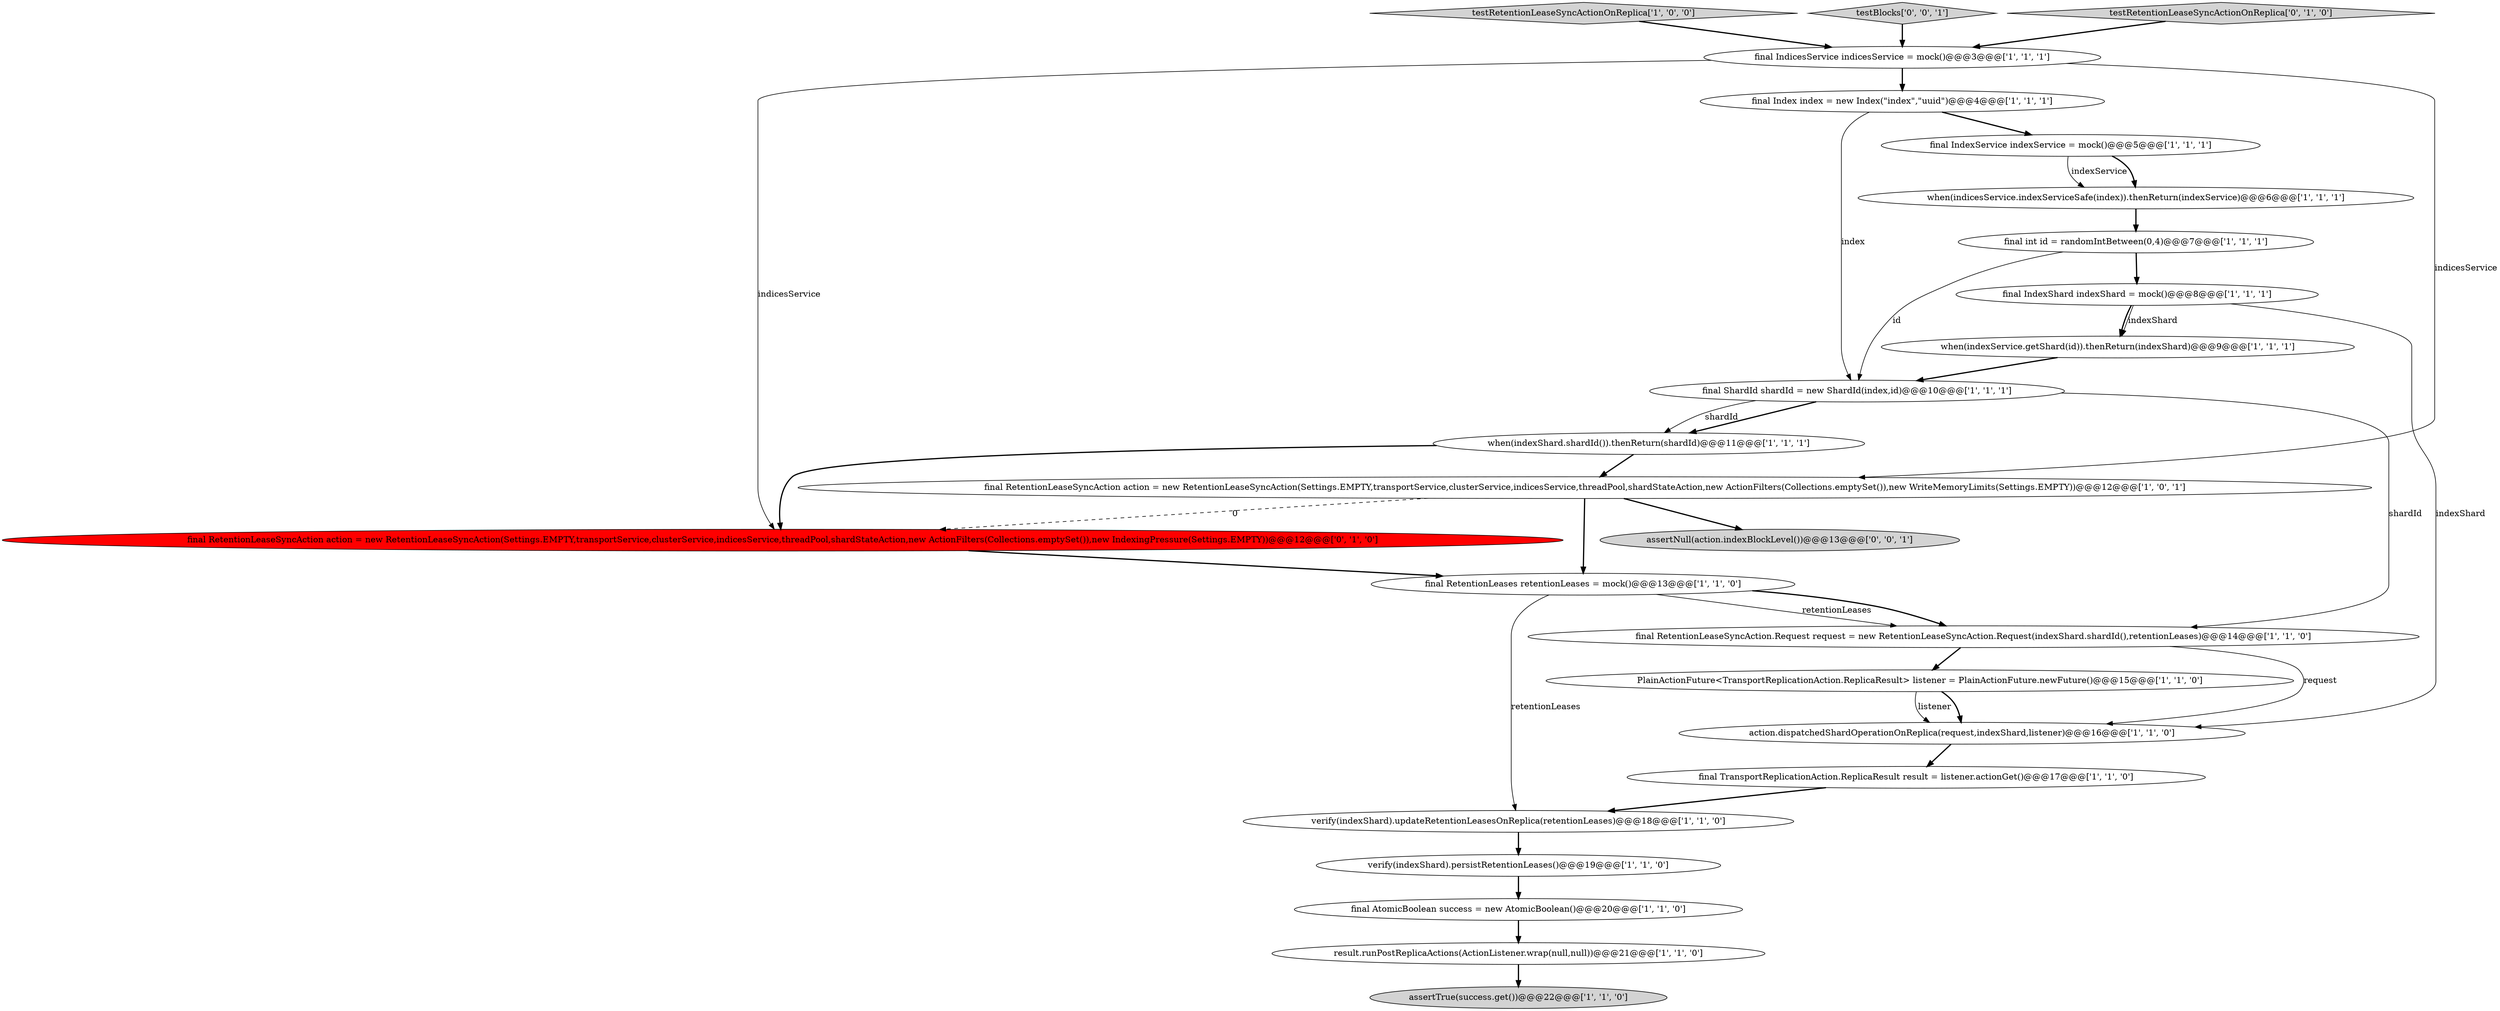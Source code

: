 digraph {
1 [style = filled, label = "when(indexShard.shardId()).thenReturn(shardId)@@@11@@@['1', '1', '1']", fillcolor = white, shape = ellipse image = "AAA0AAABBB1BBB"];
24 [style = filled, label = "assertNull(action.indexBlockLevel())@@@13@@@['0', '0', '1']", fillcolor = lightgray, shape = ellipse image = "AAA0AAABBB3BBB"];
16 [style = filled, label = "final RetentionLeases retentionLeases = mock()@@@13@@@['1', '1', '0']", fillcolor = white, shape = ellipse image = "AAA0AAABBB1BBB"];
12 [style = filled, label = "final Index index = new Index(\"index\",\"uuid\")@@@4@@@['1', '1', '1']", fillcolor = white, shape = ellipse image = "AAA0AAABBB1BBB"];
11 [style = filled, label = "assertTrue(success.get())@@@22@@@['1', '1', '0']", fillcolor = lightgray, shape = ellipse image = "AAA0AAABBB1BBB"];
20 [style = filled, label = "PlainActionFuture<TransportReplicationAction.ReplicaResult> listener = PlainActionFuture.newFuture()@@@15@@@['1', '1', '0']", fillcolor = white, shape = ellipse image = "AAA0AAABBB1BBB"];
19 [style = filled, label = "final RetentionLeaseSyncAction.Request request = new RetentionLeaseSyncAction.Request(indexShard.shardId(),retentionLeases)@@@14@@@['1', '1', '0']", fillcolor = white, shape = ellipse image = "AAA0AAABBB1BBB"];
14 [style = filled, label = "final ShardId shardId = new ShardId(index,id)@@@10@@@['1', '1', '1']", fillcolor = white, shape = ellipse image = "AAA0AAABBB1BBB"];
2 [style = filled, label = "verify(indexShard).persistRetentionLeases()@@@19@@@['1', '1', '0']", fillcolor = white, shape = ellipse image = "AAA0AAABBB1BBB"];
3 [style = filled, label = "final IndexService indexService = mock()@@@5@@@['1', '1', '1']", fillcolor = white, shape = ellipse image = "AAA0AAABBB1BBB"];
21 [style = filled, label = "final RetentionLeaseSyncAction action = new RetentionLeaseSyncAction(Settings.EMPTY,transportService,clusterService,indicesService,threadPool,shardStateAction,new ActionFilters(Collections.emptySet()),new IndexingPressure(Settings.EMPTY))@@@12@@@['0', '1', '0']", fillcolor = red, shape = ellipse image = "AAA1AAABBB2BBB"];
5 [style = filled, label = "result.runPostReplicaActions(ActionListener.wrap(null,null))@@@21@@@['1', '1', '0']", fillcolor = white, shape = ellipse image = "AAA0AAABBB1BBB"];
6 [style = filled, label = "action.dispatchedShardOperationOnReplica(request,indexShard,listener)@@@16@@@['1', '1', '0']", fillcolor = white, shape = ellipse image = "AAA0AAABBB1BBB"];
8 [style = filled, label = "when(indicesService.indexServiceSafe(index)).thenReturn(indexService)@@@6@@@['1', '1', '1']", fillcolor = white, shape = ellipse image = "AAA0AAABBB1BBB"];
4 [style = filled, label = "final IndexShard indexShard = mock()@@@8@@@['1', '1', '1']", fillcolor = white, shape = ellipse image = "AAA0AAABBB1BBB"];
0 [style = filled, label = "final RetentionLeaseSyncAction action = new RetentionLeaseSyncAction(Settings.EMPTY,transportService,clusterService,indicesService,threadPool,shardStateAction,new ActionFilters(Collections.emptySet()),new WriteMemoryLimits(Settings.EMPTY))@@@12@@@['1', '0', '1']", fillcolor = white, shape = ellipse image = "AAA0AAABBB1BBB"];
13 [style = filled, label = "final int id = randomIntBetween(0,4)@@@7@@@['1', '1', '1']", fillcolor = white, shape = ellipse image = "AAA0AAABBB1BBB"];
9 [style = filled, label = "testRetentionLeaseSyncActionOnReplica['1', '0', '0']", fillcolor = lightgray, shape = diamond image = "AAA0AAABBB1BBB"];
17 [style = filled, label = "when(indexService.getShard(id)).thenReturn(indexShard)@@@9@@@['1', '1', '1']", fillcolor = white, shape = ellipse image = "AAA0AAABBB1BBB"];
18 [style = filled, label = "verify(indexShard).updateRetentionLeasesOnReplica(retentionLeases)@@@18@@@['1', '1', '0']", fillcolor = white, shape = ellipse image = "AAA0AAABBB1BBB"];
7 [style = filled, label = "final IndicesService indicesService = mock()@@@3@@@['1', '1', '1']", fillcolor = white, shape = ellipse image = "AAA0AAABBB1BBB"];
23 [style = filled, label = "testBlocks['0', '0', '1']", fillcolor = lightgray, shape = diamond image = "AAA0AAABBB3BBB"];
15 [style = filled, label = "final TransportReplicationAction.ReplicaResult result = listener.actionGet()@@@17@@@['1', '1', '0']", fillcolor = white, shape = ellipse image = "AAA0AAABBB1BBB"];
10 [style = filled, label = "final AtomicBoolean success = new AtomicBoolean()@@@20@@@['1', '1', '0']", fillcolor = white, shape = ellipse image = "AAA0AAABBB1BBB"];
22 [style = filled, label = "testRetentionLeaseSyncActionOnReplica['0', '1', '0']", fillcolor = lightgray, shape = diamond image = "AAA0AAABBB2BBB"];
0->16 [style = bold, label=""];
16->18 [style = solid, label="retentionLeases"];
4->17 [style = bold, label=""];
7->12 [style = bold, label=""];
19->20 [style = bold, label=""];
16->19 [style = solid, label="retentionLeases"];
7->0 [style = solid, label="indicesService"];
4->17 [style = solid, label="indexShard"];
3->8 [style = solid, label="indexService"];
1->0 [style = bold, label=""];
20->6 [style = bold, label=""];
4->6 [style = solid, label="indexShard"];
18->2 [style = bold, label=""];
16->19 [style = bold, label=""];
2->10 [style = bold, label=""];
9->7 [style = bold, label=""];
13->14 [style = solid, label="id"];
15->18 [style = bold, label=""];
22->7 [style = bold, label=""];
6->15 [style = bold, label=""];
14->1 [style = bold, label=""];
20->6 [style = solid, label="listener"];
10->5 [style = bold, label=""];
7->21 [style = solid, label="indicesService"];
17->14 [style = bold, label=""];
0->21 [style = dashed, label="0"];
1->21 [style = bold, label=""];
3->8 [style = bold, label=""];
0->24 [style = bold, label=""];
14->1 [style = solid, label="shardId"];
19->6 [style = solid, label="request"];
14->19 [style = solid, label="shardId"];
21->16 [style = bold, label=""];
5->11 [style = bold, label=""];
12->3 [style = bold, label=""];
23->7 [style = bold, label=""];
8->13 [style = bold, label=""];
12->14 [style = solid, label="index"];
13->4 [style = bold, label=""];
}
